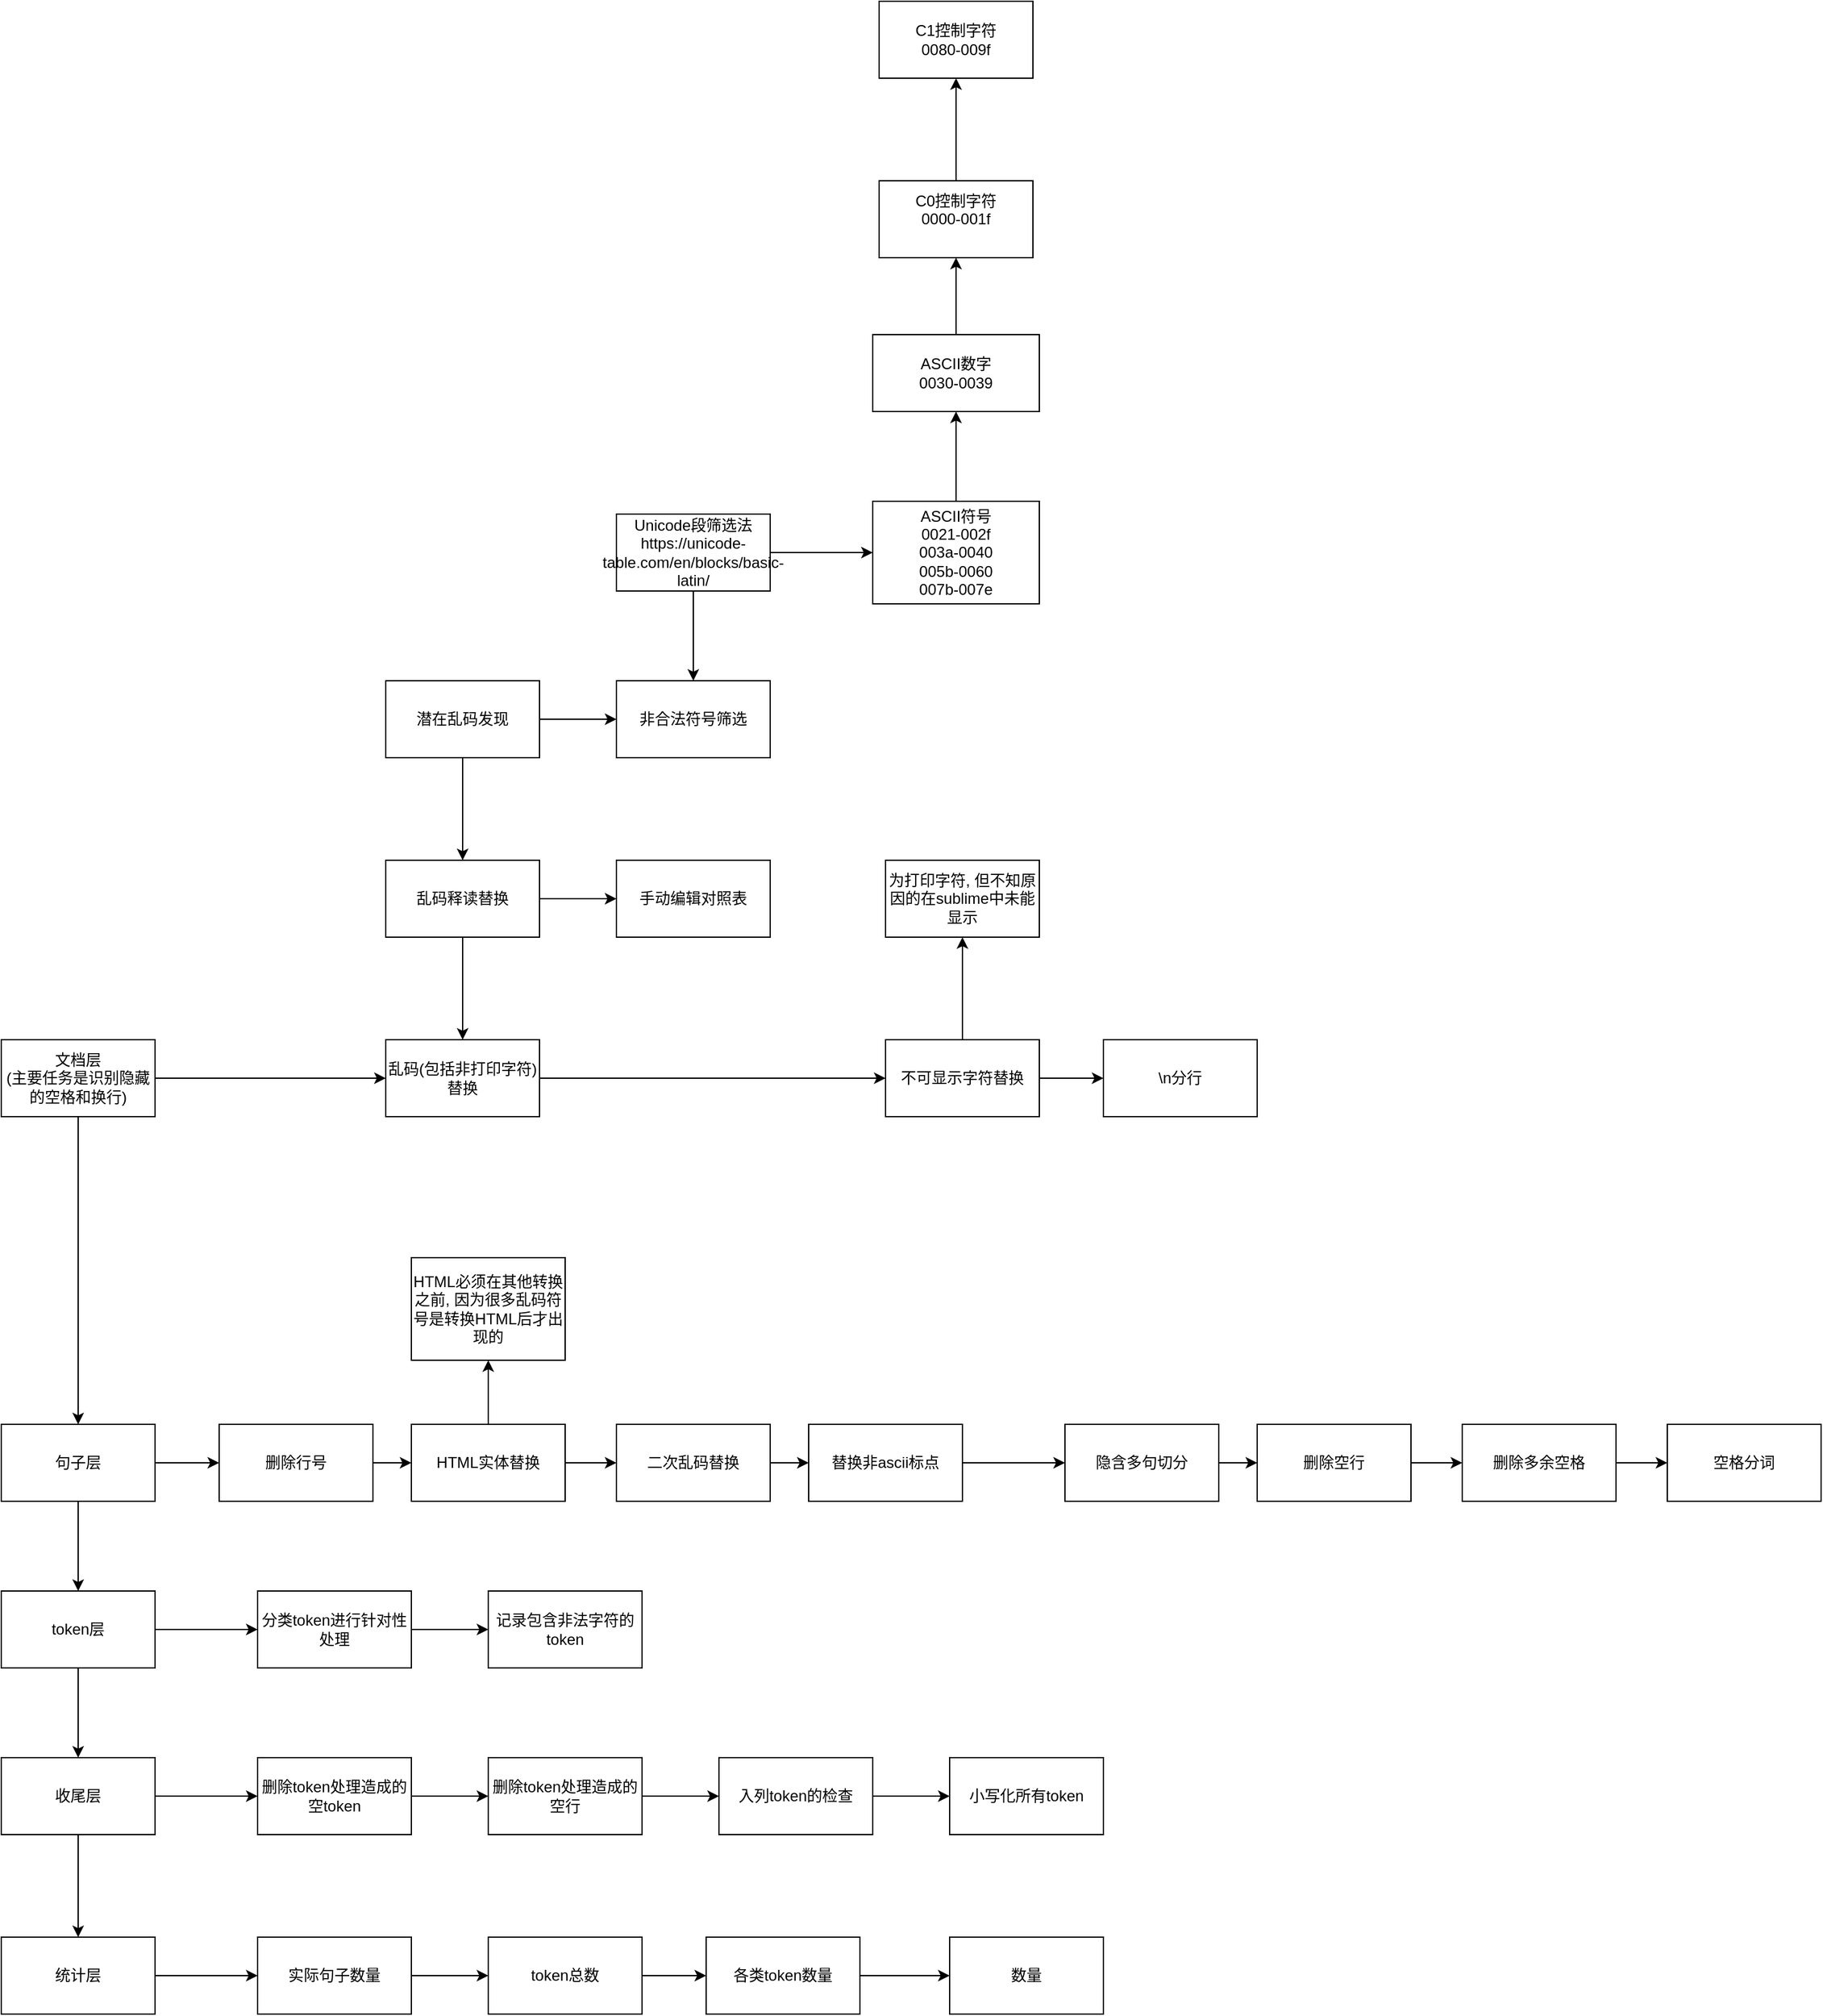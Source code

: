 <mxfile version="15.5.9" type="device"><diagram id="ovyzzRBFzyA81K58CuIj" name="Page-1"><mxGraphModel dx="1874" dy="1864" grid="1" gridSize="10" guides="1" tooltips="1" connect="1" arrows="1" fold="1" page="1" pageScale="1" pageWidth="850" pageHeight="1100" math="0" shadow="0"><root><mxCell id="0"/><mxCell id="1" parent="0"/><mxCell id="7v36rxStfopQjGeZ0Bwz-11" style="edgeStyle=orthogonalEdgeStyle;rounded=0;orthogonalLoop=1;jettySize=auto;html=1;entryX=0.5;entryY=0;entryDx=0;entryDy=0;" edge="1" parent="1" source="x1uJvGvuNdhVFgokKMVf-2" target="x1uJvGvuNdhVFgokKMVf-3"><mxGeometry relative="1" as="geometry"/></mxCell><mxCell id="7v36rxStfopQjGeZ0Bwz-12" style="edgeStyle=orthogonalEdgeStyle;rounded=0;orthogonalLoop=1;jettySize=auto;html=1;entryX=0;entryY=0.5;entryDx=0;entryDy=0;" edge="1" parent="1" source="x1uJvGvuNdhVFgokKMVf-2" target="x1uJvGvuNdhVFgokKMVf-12"><mxGeometry relative="1" as="geometry"/></mxCell><mxCell id="x1uJvGvuNdhVFgokKMVf-2" value="&lt;div&gt;文档层&lt;/div&gt;&lt;div&gt;(主要任务是识别隐藏的空格和换行)&lt;/div&gt;" style="rounded=0;whiteSpace=wrap;html=1;" parent="1" vertex="1"><mxGeometry x="30" y="80" width="120" height="60" as="geometry"/></mxCell><mxCell id="x1uJvGvuNdhVFgokKMVf-9" value="" style="edgeStyle=orthogonalEdgeStyle;rounded=0;orthogonalLoop=1;jettySize=auto;html=1;" parent="1" source="x1uJvGvuNdhVFgokKMVf-3" target="x1uJvGvuNdhVFgokKMVf-8" edge="1"><mxGeometry relative="1" as="geometry"/></mxCell><mxCell id="7v36rxStfopQjGeZ0Bwz-4" value="" style="edgeStyle=orthogonalEdgeStyle;rounded=0;orthogonalLoop=1;jettySize=auto;html=1;" edge="1" parent="1" source="x1uJvGvuNdhVFgokKMVf-3" target="7v36rxStfopQjGeZ0Bwz-3"><mxGeometry relative="1" as="geometry"/></mxCell><mxCell id="x1uJvGvuNdhVFgokKMVf-3" value="句子层" style="whiteSpace=wrap;html=1;rounded=0;" parent="1" vertex="1"><mxGeometry x="30" y="380" width="120" height="60" as="geometry"/></mxCell><mxCell id="x1uJvGvuNdhVFgokKMVf-39" value="" style="edgeStyle=orthogonalEdgeStyle;rounded=0;orthogonalLoop=1;jettySize=auto;html=1;" parent="1" source="x1uJvGvuNdhVFgokKMVf-8" target="x1uJvGvuNdhVFgokKMVf-38" edge="1"><mxGeometry relative="1" as="geometry"/></mxCell><mxCell id="x1uJvGvuNdhVFgokKMVf-43" value="" style="edgeStyle=orthogonalEdgeStyle;rounded=0;orthogonalLoop=1;jettySize=auto;html=1;" parent="1" source="x1uJvGvuNdhVFgokKMVf-8" target="x1uJvGvuNdhVFgokKMVf-42" edge="1"><mxGeometry relative="1" as="geometry"/></mxCell><mxCell id="x1uJvGvuNdhVFgokKMVf-8" value="token层" style="whiteSpace=wrap;html=1;rounded=0;" parent="1" vertex="1"><mxGeometry x="30" y="510" width="120" height="60" as="geometry"/></mxCell><mxCell id="x1uJvGvuNdhVFgokKMVf-69" value="" style="edgeStyle=orthogonalEdgeStyle;rounded=0;orthogonalLoop=1;jettySize=auto;html=1;" parent="1" source="x1uJvGvuNdhVFgokKMVf-10" target="x1uJvGvuNdhVFgokKMVf-68" edge="1"><mxGeometry relative="1" as="geometry"/></mxCell><mxCell id="7v36rxStfopQjGeZ0Bwz-17" value="" style="edgeStyle=orthogonalEdgeStyle;rounded=0;orthogonalLoop=1;jettySize=auto;html=1;" edge="1" parent="1" source="x1uJvGvuNdhVFgokKMVf-10" target="7v36rxStfopQjGeZ0Bwz-16"><mxGeometry relative="1" as="geometry"/></mxCell><mxCell id="x1uJvGvuNdhVFgokKMVf-10" value="HTML实体替换" style="rounded=0;whiteSpace=wrap;html=1;" parent="1" vertex="1"><mxGeometry x="350" y="380" width="120" height="60" as="geometry"/></mxCell><mxCell id="x1uJvGvuNdhVFgokKMVf-17" value="" style="edgeStyle=orthogonalEdgeStyle;rounded=0;orthogonalLoop=1;jettySize=auto;html=1;" parent="1" source="x1uJvGvuNdhVFgokKMVf-16" target="x1uJvGvuNdhVFgokKMVf-12" edge="1"><mxGeometry relative="1" as="geometry"/></mxCell><mxCell id="x1uJvGvuNdhVFgokKMVf-70" value="" style="edgeStyle=orthogonalEdgeStyle;rounded=0;orthogonalLoop=1;jettySize=auto;html=1;" parent="1" source="x1uJvGvuNdhVFgokKMVf-12" target="x1uJvGvuNdhVFgokKMVf-29" edge="1"><mxGeometry relative="1" as="geometry"/></mxCell><mxCell id="x1uJvGvuNdhVFgokKMVf-12" value="乱码(包括非打印字符)替换" style="whiteSpace=wrap;html=1;rounded=0;" parent="1" vertex="1"><mxGeometry x="330" y="80" width="120" height="60" as="geometry"/></mxCell><mxCell id="x1uJvGvuNdhVFgokKMVf-19" value="" style="edgeStyle=orthogonalEdgeStyle;rounded=0;orthogonalLoop=1;jettySize=auto;html=1;" parent="1" source="x1uJvGvuNdhVFgokKMVf-18" target="x1uJvGvuNdhVFgokKMVf-16" edge="1"><mxGeometry relative="1" as="geometry"/></mxCell><mxCell id="x1uJvGvuNdhVFgokKMVf-61" value="" style="edgeStyle=orthogonalEdgeStyle;rounded=0;orthogonalLoop=1;jettySize=auto;html=1;" parent="1" source="x1uJvGvuNdhVFgokKMVf-16" target="x1uJvGvuNdhVFgokKMVf-60" edge="1"><mxGeometry relative="1" as="geometry"/></mxCell><mxCell id="x1uJvGvuNdhVFgokKMVf-16" value="乱码释读替换" style="whiteSpace=wrap;html=1;rounded=0;" parent="1" vertex="1"><mxGeometry x="330" y="-60" width="120" height="60" as="geometry"/></mxCell><mxCell id="x1uJvGvuNdhVFgokKMVf-59" value="" style="edgeStyle=orthogonalEdgeStyle;rounded=0;orthogonalLoop=1;jettySize=auto;html=1;" parent="1" source="x1uJvGvuNdhVFgokKMVf-18" target="x1uJvGvuNdhVFgokKMVf-58" edge="1"><mxGeometry relative="1" as="geometry"/></mxCell><mxCell id="x1uJvGvuNdhVFgokKMVf-18" value="潜在乱码发现" style="whiteSpace=wrap;html=1;rounded=0;" parent="1" vertex="1"><mxGeometry x="330" y="-200" width="120" height="60" as="geometry"/></mxCell><mxCell id="x1uJvGvuNdhVFgokKMVf-65" value="" style="edgeStyle=orthogonalEdgeStyle;rounded=0;orthogonalLoop=1;jettySize=auto;html=1;" parent="1" source="x1uJvGvuNdhVFgokKMVf-29" target="x1uJvGvuNdhVFgokKMVf-64" edge="1"><mxGeometry relative="1" as="geometry"/></mxCell><mxCell id="7v36rxStfopQjGeZ0Bwz-10" value="" style="edgeStyle=orthogonalEdgeStyle;rounded=0;orthogonalLoop=1;jettySize=auto;html=1;" edge="1" parent="1" source="x1uJvGvuNdhVFgokKMVf-29" target="7v36rxStfopQjGeZ0Bwz-9"><mxGeometry relative="1" as="geometry"/></mxCell><mxCell id="x1uJvGvuNdhVFgokKMVf-29" value="不可显示字符替换" style="whiteSpace=wrap;html=1;rounded=0;" parent="1" vertex="1"><mxGeometry x="720" y="80" width="120" height="60" as="geometry"/></mxCell><mxCell id="x1uJvGvuNdhVFgokKMVf-35" value="" style="edgeStyle=orthogonalEdgeStyle;rounded=0;orthogonalLoop=1;jettySize=auto;html=1;" parent="1" source="x1uJvGvuNdhVFgokKMVf-32" target="x1uJvGvuNdhVFgokKMVf-34" edge="1"><mxGeometry relative="1" as="geometry"/></mxCell><mxCell id="x1uJvGvuNdhVFgokKMVf-32" value="隐含多句切分" style="whiteSpace=wrap;html=1;rounded=0;" parent="1" vertex="1"><mxGeometry x="860" y="380" width="120" height="60" as="geometry"/></mxCell><mxCell id="x1uJvGvuNdhVFgokKMVf-37" value="" style="edgeStyle=orthogonalEdgeStyle;rounded=0;orthogonalLoop=1;jettySize=auto;html=1;" parent="1" source="x1uJvGvuNdhVFgokKMVf-34" target="x1uJvGvuNdhVFgokKMVf-36" edge="1"><mxGeometry relative="1" as="geometry"/></mxCell><mxCell id="x1uJvGvuNdhVFgokKMVf-34" value="删除空行" style="whiteSpace=wrap;html=1;rounded=0;" parent="1" vertex="1"><mxGeometry x="1010" y="380" width="120" height="60" as="geometry"/></mxCell><mxCell id="x1uJvGvuNdhVFgokKMVf-67" value="" style="edgeStyle=orthogonalEdgeStyle;rounded=0;orthogonalLoop=1;jettySize=auto;html=1;" parent="1" source="x1uJvGvuNdhVFgokKMVf-36" edge="1"><mxGeometry relative="1" as="geometry"><mxPoint x="1330" y="410" as="targetPoint"/></mxGeometry></mxCell><mxCell id="x1uJvGvuNdhVFgokKMVf-36" value="删除多余空格" style="whiteSpace=wrap;html=1;rounded=0;" parent="1" vertex="1"><mxGeometry x="1170" y="380" width="120" height="60" as="geometry"/></mxCell><mxCell id="x1uJvGvuNdhVFgokKMVf-41" value="" style="edgeStyle=orthogonalEdgeStyle;rounded=0;orthogonalLoop=1;jettySize=auto;html=1;" parent="1" source="x1uJvGvuNdhVFgokKMVf-38" target="x1uJvGvuNdhVFgokKMVf-40" edge="1"><mxGeometry relative="1" as="geometry"/></mxCell><mxCell id="x1uJvGvuNdhVFgokKMVf-38" value="分类token进行针对性处理" style="whiteSpace=wrap;html=1;rounded=0;" parent="1" vertex="1"><mxGeometry x="230" y="510" width="120" height="60" as="geometry"/></mxCell><mxCell id="x1uJvGvuNdhVFgokKMVf-40" value="记录包含非法字符的token" style="whiteSpace=wrap;html=1;rounded=0;" parent="1" vertex="1"><mxGeometry x="410" y="510" width="120" height="60" as="geometry"/></mxCell><mxCell id="x1uJvGvuNdhVFgokKMVf-45" value="" style="edgeStyle=orthogonalEdgeStyle;rounded=0;orthogonalLoop=1;jettySize=auto;html=1;" parent="1" source="x1uJvGvuNdhVFgokKMVf-42" target="x1uJvGvuNdhVFgokKMVf-44" edge="1"><mxGeometry relative="1" as="geometry"/></mxCell><mxCell id="x1uJvGvuNdhVFgokKMVf-49" value="" style="edgeStyle=orthogonalEdgeStyle;rounded=0;orthogonalLoop=1;jettySize=auto;html=1;" parent="1" source="x1uJvGvuNdhVFgokKMVf-42" target="x1uJvGvuNdhVFgokKMVf-48" edge="1"><mxGeometry relative="1" as="geometry"/></mxCell><mxCell id="x1uJvGvuNdhVFgokKMVf-42" value="收尾层" style="whiteSpace=wrap;html=1;rounded=0;" parent="1" vertex="1"><mxGeometry x="30" y="640" width="120" height="60" as="geometry"/></mxCell><mxCell id="x1uJvGvuNdhVFgokKMVf-47" value="" style="edgeStyle=orthogonalEdgeStyle;rounded=0;orthogonalLoop=1;jettySize=auto;html=1;" parent="1" source="x1uJvGvuNdhVFgokKMVf-44" target="x1uJvGvuNdhVFgokKMVf-46" edge="1"><mxGeometry relative="1" as="geometry"/></mxCell><mxCell id="x1uJvGvuNdhVFgokKMVf-44" value="删除token处理造成的空token" style="whiteSpace=wrap;html=1;rounded=0;" parent="1" vertex="1"><mxGeometry x="230" y="640" width="120" height="60" as="geometry"/></mxCell><mxCell id="x1uJvGvuNdhVFgokKMVf-57" value="" style="edgeStyle=orthogonalEdgeStyle;rounded=0;orthogonalLoop=1;jettySize=auto;html=1;" parent="1" source="x1uJvGvuNdhVFgokKMVf-46" target="x1uJvGvuNdhVFgokKMVf-56" edge="1"><mxGeometry relative="1" as="geometry"/></mxCell><mxCell id="x1uJvGvuNdhVFgokKMVf-46" value="删除token处理造成的空行" style="whiteSpace=wrap;html=1;rounded=0;" parent="1" vertex="1"><mxGeometry x="410" y="640" width="120" height="60" as="geometry"/></mxCell><mxCell id="x1uJvGvuNdhVFgokKMVf-51" value="" style="edgeStyle=orthogonalEdgeStyle;rounded=0;orthogonalLoop=1;jettySize=auto;html=1;" parent="1" source="x1uJvGvuNdhVFgokKMVf-48" target="x1uJvGvuNdhVFgokKMVf-50" edge="1"><mxGeometry relative="1" as="geometry"/></mxCell><mxCell id="x1uJvGvuNdhVFgokKMVf-48" value="统计层" style="whiteSpace=wrap;html=1;rounded=0;" parent="1" vertex="1"><mxGeometry x="30" y="780" width="120" height="60" as="geometry"/></mxCell><mxCell id="x1uJvGvuNdhVFgokKMVf-53" value="" style="edgeStyle=orthogonalEdgeStyle;rounded=0;orthogonalLoop=1;jettySize=auto;html=1;" parent="1" source="x1uJvGvuNdhVFgokKMVf-50" target="x1uJvGvuNdhVFgokKMVf-52" edge="1"><mxGeometry relative="1" as="geometry"/></mxCell><mxCell id="x1uJvGvuNdhVFgokKMVf-50" value="实际句子数量" style="whiteSpace=wrap;html=1;rounded=0;" parent="1" vertex="1"><mxGeometry x="230" y="780" width="120" height="60" as="geometry"/></mxCell><mxCell id="x1uJvGvuNdhVFgokKMVf-55" value="" style="edgeStyle=orthogonalEdgeStyle;rounded=0;orthogonalLoop=1;jettySize=auto;html=1;" parent="1" source="x1uJvGvuNdhVFgokKMVf-52" target="x1uJvGvuNdhVFgokKMVf-54" edge="1"><mxGeometry relative="1" as="geometry"/></mxCell><mxCell id="x1uJvGvuNdhVFgokKMVf-52" value="token总数" style="whiteSpace=wrap;html=1;rounded=0;" parent="1" vertex="1"><mxGeometry x="410" y="780" width="120" height="60" as="geometry"/></mxCell><mxCell id="7v36rxStfopQjGeZ0Bwz-2" value="" style="edgeStyle=orthogonalEdgeStyle;rounded=0;orthogonalLoop=1;jettySize=auto;html=1;" edge="1" parent="1" source="x1uJvGvuNdhVFgokKMVf-54" target="7v36rxStfopQjGeZ0Bwz-1"><mxGeometry relative="1" as="geometry"/></mxCell><mxCell id="x1uJvGvuNdhVFgokKMVf-54" value="各类token数量" style="whiteSpace=wrap;html=1;rounded=0;" parent="1" vertex="1"><mxGeometry x="580" y="780" width="120" height="60" as="geometry"/></mxCell><mxCell id="x1uJvGvuNdhVFgokKMVf-63" value="" style="edgeStyle=orthogonalEdgeStyle;rounded=0;orthogonalLoop=1;jettySize=auto;html=1;" parent="1" source="x1uJvGvuNdhVFgokKMVf-56" target="x1uJvGvuNdhVFgokKMVf-62" edge="1"><mxGeometry relative="1" as="geometry"/></mxCell><mxCell id="x1uJvGvuNdhVFgokKMVf-56" value="入列token的检查" style="whiteSpace=wrap;html=1;rounded=0;" parent="1" vertex="1"><mxGeometry x="590" y="640" width="120" height="60" as="geometry"/></mxCell><mxCell id="x1uJvGvuNdhVFgokKMVf-72" value="" style="edgeStyle=orthogonalEdgeStyle;rounded=0;orthogonalLoop=1;jettySize=auto;html=1;" parent="1" source="x1uJvGvuNdhVFgokKMVf-71" target="x1uJvGvuNdhVFgokKMVf-58" edge="1"><mxGeometry relative="1" as="geometry"/></mxCell><mxCell id="x1uJvGvuNdhVFgokKMVf-58" value="非合法符号筛选" style="whiteSpace=wrap;html=1;rounded=0;" parent="1" vertex="1"><mxGeometry x="510" y="-200" width="120" height="60" as="geometry"/></mxCell><mxCell id="x1uJvGvuNdhVFgokKMVf-60" value="手动编辑对照表" style="whiteSpace=wrap;html=1;rounded=0;" parent="1" vertex="1"><mxGeometry x="510" y="-60" width="120" height="60" as="geometry"/></mxCell><mxCell id="x1uJvGvuNdhVFgokKMVf-62" value="小写化所有token" style="whiteSpace=wrap;html=1;rounded=0;" parent="1" vertex="1"><mxGeometry x="770" y="640" width="120" height="60" as="geometry"/></mxCell><mxCell id="x1uJvGvuNdhVFgokKMVf-64" value="\n分行" style="whiteSpace=wrap;html=1;rounded=0;" parent="1" vertex="1"><mxGeometry x="890" y="80" width="120" height="60" as="geometry"/></mxCell><mxCell id="x1uJvGvuNdhVFgokKMVf-66" value="空格分词" style="whiteSpace=wrap;html=1;rounded=0;" parent="1" vertex="1"><mxGeometry x="1330" y="380" width="120" height="60" as="geometry"/></mxCell><mxCell id="x1uJvGvuNdhVFgokKMVf-68" value="HTML必须在其他转换之前, 因为很多乱码符号是转换HTML后才出现的" style="ellipse;shape=rectangle;whiteSpace=wrap;html=1;rounded=0;" parent="1" vertex="1"><mxGeometry x="350" y="250" width="120" height="80" as="geometry"/></mxCell><mxCell id="x1uJvGvuNdhVFgokKMVf-74" value="" style="edgeStyle=orthogonalEdgeStyle;rounded=0;orthogonalLoop=1;jettySize=auto;html=1;" parent="1" source="x1uJvGvuNdhVFgokKMVf-71" target="x1uJvGvuNdhVFgokKMVf-73" edge="1"><mxGeometry relative="1" as="geometry"/></mxCell><mxCell id="x1uJvGvuNdhVFgokKMVf-71" value="&lt;div&gt;Unicode段筛选法&lt;/div&gt;&lt;div&gt;https://unicode-table.com/en/blocks/basic-latin/&lt;br&gt;&lt;/div&gt;" style="whiteSpace=wrap;html=1;rounded=0;" parent="1" vertex="1"><mxGeometry x="510" y="-330" width="120" height="60" as="geometry"/></mxCell><mxCell id="x1uJvGvuNdhVFgokKMVf-76" value="" style="edgeStyle=orthogonalEdgeStyle;rounded=0;orthogonalLoop=1;jettySize=auto;html=1;" parent="1" source="x1uJvGvuNdhVFgokKMVf-73" target="x1uJvGvuNdhVFgokKMVf-75" edge="1"><mxGeometry relative="1" as="geometry"/></mxCell><mxCell id="x1uJvGvuNdhVFgokKMVf-73" value="&lt;div&gt;ASCII符号&lt;/div&gt;&lt;div&gt;0021-002f&lt;/div&gt;&lt;div&gt;003a-0040&lt;/div&gt;&lt;div&gt;005b-0060&lt;/div&gt;&lt;div&gt;007b-007e&lt;br&gt;&lt;/div&gt;" style="whiteSpace=wrap;html=1;rounded=0;" parent="1" vertex="1"><mxGeometry x="710" y="-340" width="130" height="80" as="geometry"/></mxCell><mxCell id="x1uJvGvuNdhVFgokKMVf-78" value="" style="edgeStyle=orthogonalEdgeStyle;rounded=0;orthogonalLoop=1;jettySize=auto;html=1;" parent="1" source="x1uJvGvuNdhVFgokKMVf-75" target="x1uJvGvuNdhVFgokKMVf-77" edge="1"><mxGeometry relative="1" as="geometry"/></mxCell><mxCell id="x1uJvGvuNdhVFgokKMVf-75" value="&lt;div&gt;ASCII数字&lt;/div&gt;&lt;div&gt;0030-0039&lt;br&gt;&lt;/div&gt;" style="whiteSpace=wrap;html=1;rounded=0;" parent="1" vertex="1"><mxGeometry x="710" y="-470" width="130" height="60" as="geometry"/></mxCell><mxCell id="x1uJvGvuNdhVFgokKMVf-80" value="" style="edgeStyle=orthogonalEdgeStyle;rounded=0;orthogonalLoop=1;jettySize=auto;html=1;" parent="1" source="x1uJvGvuNdhVFgokKMVf-77" target="x1uJvGvuNdhVFgokKMVf-79" edge="1"><mxGeometry relative="1" as="geometry"/></mxCell><mxCell id="x1uJvGvuNdhVFgokKMVf-77" value="&lt;div&gt;C0控制字符&lt;/div&gt;&lt;div&gt;0000-001f&lt;br&gt;&lt;/div&gt;&lt;div&gt;&lt;br&gt;&lt;/div&gt;" style="whiteSpace=wrap;html=1;rounded=0;" parent="1" vertex="1"><mxGeometry x="715" y="-590" width="120" height="60" as="geometry"/></mxCell><mxCell id="x1uJvGvuNdhVFgokKMVf-79" value="&lt;div&gt;C1控制字符&lt;/div&gt;&lt;div&gt;0080-009f&lt;br&gt;&lt;/div&gt;" style="whiteSpace=wrap;html=1;rounded=0;" parent="1" vertex="1"><mxGeometry x="715" y="-730" width="120" height="60" as="geometry"/></mxCell><mxCell id="7v36rxStfopQjGeZ0Bwz-1" value="数量" style="whiteSpace=wrap;html=1;rounded=0;" vertex="1" parent="1"><mxGeometry x="770" y="780" width="120" height="60" as="geometry"/></mxCell><mxCell id="7v36rxStfopQjGeZ0Bwz-13" value="" style="edgeStyle=orthogonalEdgeStyle;rounded=0;orthogonalLoop=1;jettySize=auto;html=1;" edge="1" parent="1" source="7v36rxStfopQjGeZ0Bwz-3" target="x1uJvGvuNdhVFgokKMVf-10"><mxGeometry relative="1" as="geometry"/></mxCell><mxCell id="7v36rxStfopQjGeZ0Bwz-3" value="删除行号" style="whiteSpace=wrap;html=1;rounded=0;" vertex="1" parent="1"><mxGeometry x="200" y="380" width="120" height="60" as="geometry"/></mxCell><mxCell id="7v36rxStfopQjGeZ0Bwz-7" value="" style="edgeStyle=orthogonalEdgeStyle;rounded=0;orthogonalLoop=1;jettySize=auto;html=1;" edge="1" parent="1" source="7v36rxStfopQjGeZ0Bwz-5" target="x1uJvGvuNdhVFgokKMVf-32"><mxGeometry relative="1" as="geometry"/></mxCell><mxCell id="7v36rxStfopQjGeZ0Bwz-5" value="替换非ascii标点" style="whiteSpace=wrap;html=1;rounded=0;" vertex="1" parent="1"><mxGeometry x="660" y="380" width="120" height="60" as="geometry"/></mxCell><mxCell id="7v36rxStfopQjGeZ0Bwz-9" value="为打印字符, 但不知原因的在sublime中未能显示" style="whiteSpace=wrap;html=1;rounded=0;" vertex="1" parent="1"><mxGeometry x="720" y="-60" width="120" height="60" as="geometry"/></mxCell><mxCell id="7v36rxStfopQjGeZ0Bwz-18" value="" style="edgeStyle=orthogonalEdgeStyle;rounded=0;orthogonalLoop=1;jettySize=auto;html=1;" edge="1" parent="1" source="7v36rxStfopQjGeZ0Bwz-16" target="7v36rxStfopQjGeZ0Bwz-5"><mxGeometry relative="1" as="geometry"/></mxCell><mxCell id="7v36rxStfopQjGeZ0Bwz-16" value="二次乱码替换" style="whiteSpace=wrap;html=1;rounded=0;" vertex="1" parent="1"><mxGeometry x="510" y="380" width="120" height="60" as="geometry"/></mxCell></root></mxGraphModel></diagram></mxfile>